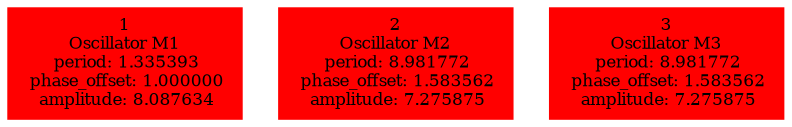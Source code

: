  digraph g{ forcelabels=true;
1 [label=<1<BR />Oscillator M1<BR /> period: 1.335393<BR /> phase_offset: 1.000000<BR /> amplitude: 8.087634>, shape=box,color=red,style=filled,fontsize=8];2 [label=<2<BR />Oscillator M2<BR /> period: 8.981772<BR /> phase_offset: 1.583562<BR /> amplitude: 7.275875>, shape=box,color=red,style=filled,fontsize=8];3 [label=<3<BR />Oscillator M3<BR /> period: 8.981772<BR /> phase_offset: 1.583562<BR /> amplitude: 7.275875>, shape=box,color=red,style=filled,fontsize=8]; }
